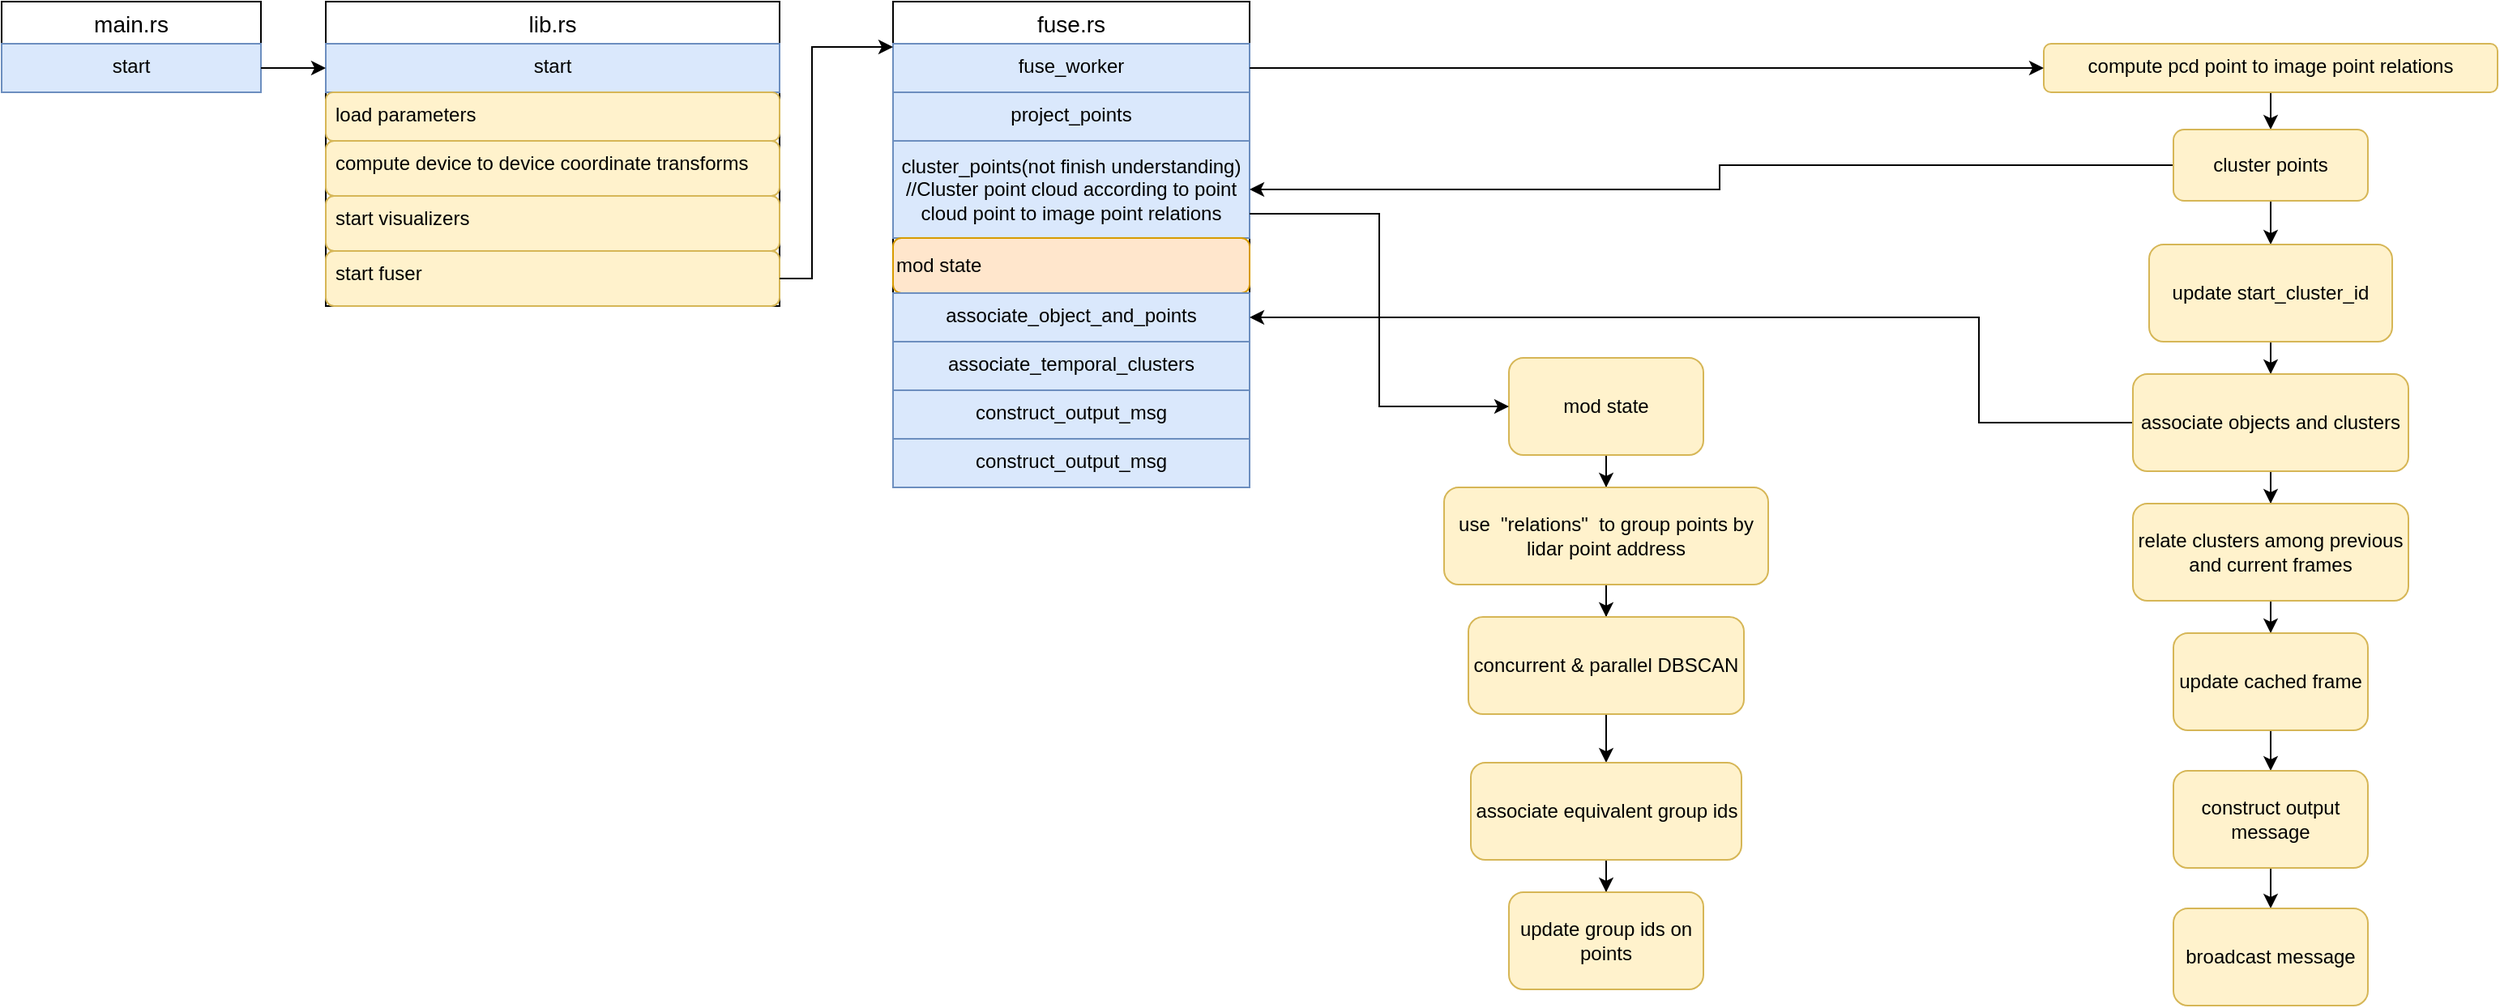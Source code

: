 <mxfile version="15.1.2" type="github">
  <diagram id="PON6CkjpmatlW48zQgnX" name="Page-1">
    <mxGraphModel dx="1422" dy="796" grid="1" gridSize="10" guides="1" tooltips="1" connect="1" arrows="1" fold="1" page="1" pageScale="1" pageWidth="827" pageHeight="1169" math="0" shadow="0">
      <root>
        <mxCell id="0" />
        <mxCell id="1" parent="0" />
        <mxCell id="Oml-ETRZI0FwquPFOEFe-1" value="main.rs" style="swimlane;fontStyle=0;childLayout=stackLayout;horizontal=1;startSize=26;horizontalStack=0;resizeParent=1;resizeParentMax=0;resizeLast=0;collapsible=1;marginBottom=0;align=center;fontSize=14;" vertex="1" parent="1">
          <mxGeometry x="20" y="80" width="160" height="56" as="geometry" />
        </mxCell>
        <mxCell id="Oml-ETRZI0FwquPFOEFe-4" value="start&#xa;" style="text;strokeColor=#6c8ebf;fillColor=#dae8fc;spacingLeft=4;spacingRight=4;overflow=hidden;rotatable=0;points=[[0,0.5],[1,0.5]];portConstraint=eastwest;fontSize=12;align=center;" vertex="1" parent="Oml-ETRZI0FwquPFOEFe-1">
          <mxGeometry y="26" width="160" height="30" as="geometry" />
        </mxCell>
        <mxCell id="Oml-ETRZI0FwquPFOEFe-5" value="lib.rs" style="swimlane;fontStyle=0;childLayout=stackLayout;horizontal=1;startSize=26;horizontalStack=0;resizeParent=1;resizeParentMax=0;resizeLast=0;collapsible=1;marginBottom=0;align=center;fontSize=14;" vertex="1" parent="1">
          <mxGeometry x="220" y="80" width="280" height="188" as="geometry" />
        </mxCell>
        <mxCell id="Oml-ETRZI0FwquPFOEFe-6" value="start&#xa;" style="text;strokeColor=#6c8ebf;fillColor=#dae8fc;spacingLeft=4;spacingRight=4;overflow=hidden;rotatable=0;points=[[0,0.5],[1,0.5]];portConstraint=eastwest;fontSize=12;align=center;" vertex="1" parent="Oml-ETRZI0FwquPFOEFe-5">
          <mxGeometry y="26" width="280" height="30" as="geometry" />
        </mxCell>
        <mxCell id="Oml-ETRZI0FwquPFOEFe-7" value="load parameters" style="text;strokeColor=#d6b656;fillColor=#fff2cc;spacingLeft=4;spacingRight=4;overflow=hidden;rotatable=0;points=[[0,0.5],[1,0.5]];portConstraint=eastwest;fontSize=12;rounded=1;" vertex="1" parent="Oml-ETRZI0FwquPFOEFe-5">
          <mxGeometry y="56" width="280" height="30" as="geometry" />
        </mxCell>
        <mxCell id="Oml-ETRZI0FwquPFOEFe-8" value="compute device to device coordinate transforms" style="text;strokeColor=#d6b656;fillColor=#fff2cc;spacingLeft=4;spacingRight=4;overflow=hidden;rotatable=0;points=[[0,0.5],[1,0.5]];portConstraint=eastwest;fontSize=12;rounded=1;" vertex="1" parent="Oml-ETRZI0FwquPFOEFe-5">
          <mxGeometry y="86" width="280" height="34" as="geometry" />
        </mxCell>
        <mxCell id="Oml-ETRZI0FwquPFOEFe-10" value="start visualizers" style="text;strokeColor=#d6b656;fillColor=#fff2cc;spacingLeft=4;spacingRight=4;overflow=hidden;rotatable=0;points=[[0,0.5],[1,0.5]];portConstraint=eastwest;fontSize=12;rounded=1;" vertex="1" parent="Oml-ETRZI0FwquPFOEFe-5">
          <mxGeometry y="120" width="280" height="34" as="geometry" />
        </mxCell>
        <mxCell id="Oml-ETRZI0FwquPFOEFe-11" value="start fuser" style="text;strokeColor=#d6b656;fillColor=#fff2cc;spacingLeft=4;spacingRight=4;overflow=hidden;rotatable=0;points=[[0,0.5],[1,0.5]];portConstraint=eastwest;fontSize=12;rounded=1;" vertex="1" parent="Oml-ETRZI0FwquPFOEFe-5">
          <mxGeometry y="154" width="280" height="34" as="geometry" />
        </mxCell>
        <mxCell id="Oml-ETRZI0FwquPFOEFe-12" style="edgeStyle=orthogonalEdgeStyle;rounded=0;orthogonalLoop=1;jettySize=auto;html=1;entryX=0;entryY=0.5;entryDx=0;entryDy=0;" edge="1" parent="1" source="Oml-ETRZI0FwquPFOEFe-4" target="Oml-ETRZI0FwquPFOEFe-6">
          <mxGeometry relative="1" as="geometry" />
        </mxCell>
        <mxCell id="Oml-ETRZI0FwquPFOEFe-13" value="fuse.rs" style="swimlane;fontStyle=0;childLayout=stackLayout;horizontal=1;startSize=26;horizontalStack=0;resizeParent=1;resizeParentMax=0;resizeLast=0;collapsible=1;marginBottom=0;align=center;fontSize=14;" vertex="1" parent="1">
          <mxGeometry x="570" y="80" width="220" height="300" as="geometry" />
        </mxCell>
        <mxCell id="Oml-ETRZI0FwquPFOEFe-14" value="fuse_worker" style="text;strokeColor=#6c8ebf;fillColor=#dae8fc;spacingLeft=4;spacingRight=4;overflow=hidden;rotatable=0;points=[[0,0.5],[1,0.5]];portConstraint=eastwest;fontSize=12;align=center;" vertex="1" parent="Oml-ETRZI0FwquPFOEFe-13">
          <mxGeometry y="26" width="220" height="30" as="geometry" />
        </mxCell>
        <mxCell id="Oml-ETRZI0FwquPFOEFe-21" value="project_points" style="text;strokeColor=#6c8ebf;fillColor=#dae8fc;spacingLeft=4;spacingRight=4;overflow=hidden;rotatable=0;points=[[0,0.5],[1,0.5]];portConstraint=eastwest;fontSize=12;align=center;" vertex="1" parent="Oml-ETRZI0FwquPFOEFe-13">
          <mxGeometry y="56" width="220" height="30" as="geometry" />
        </mxCell>
        <mxCell id="Oml-ETRZI0FwquPFOEFe-64" value="cluster_points(not finish understanding)&lt;br style=&quot;padding: 0px ; margin: 0px&quot;&gt;//Cluster point cloud according to point cloud point to image point relations" style="rounded=0;whiteSpace=wrap;html=1;align=center;fillColor=#dae8fc;strokeColor=#6c8ebf;" vertex="1" parent="Oml-ETRZI0FwquPFOEFe-13">
          <mxGeometry y="86" width="220" height="60" as="geometry" />
        </mxCell>
        <mxCell id="Oml-ETRZI0FwquPFOEFe-41" value="&lt;span style=&quot;&quot;&gt;mod state&lt;/span&gt;" style="rounded=1;whiteSpace=wrap;html=1;fillColor=#ffe6cc;strokeColor=#d79b00;align=left;" vertex="1" parent="Oml-ETRZI0FwquPFOEFe-13">
          <mxGeometry y="146" width="220" height="34" as="geometry" />
        </mxCell>
        <mxCell id="Oml-ETRZI0FwquPFOEFe-23" value="associate_object_and_points" style="text;strokeColor=#6c8ebf;fillColor=#dae8fc;spacingLeft=4;spacingRight=4;overflow=hidden;rotatable=0;points=[[0,0.5],[1,0.5]];portConstraint=eastwest;fontSize=12;align=center;" vertex="1" parent="Oml-ETRZI0FwquPFOEFe-13">
          <mxGeometry y="180" width="220" height="30" as="geometry" />
        </mxCell>
        <mxCell id="Oml-ETRZI0FwquPFOEFe-24" value="associate_temporal_clusters" style="text;strokeColor=#6c8ebf;fillColor=#dae8fc;spacingLeft=4;spacingRight=4;overflow=hidden;rotatable=0;points=[[0,0.5],[1,0.5]];portConstraint=eastwest;fontSize=12;align=center;" vertex="1" parent="Oml-ETRZI0FwquPFOEFe-13">
          <mxGeometry y="210" width="220" height="30" as="geometry" />
        </mxCell>
        <mxCell id="Oml-ETRZI0FwquPFOEFe-25" value="construct_output_msg" style="text;strokeColor=#6c8ebf;fillColor=#dae8fc;spacingLeft=4;spacingRight=4;overflow=hidden;rotatable=0;points=[[0,0.5],[1,0.5]];portConstraint=eastwest;fontSize=12;align=center;" vertex="1" parent="Oml-ETRZI0FwquPFOEFe-13">
          <mxGeometry y="240" width="220" height="30" as="geometry" />
        </mxCell>
        <mxCell id="Oml-ETRZI0FwquPFOEFe-26" value="construct_output_msg" style="text;strokeColor=#6c8ebf;fillColor=#dae8fc;spacingLeft=4;spacingRight=4;overflow=hidden;rotatable=0;points=[[0,0.5],[1,0.5]];portConstraint=eastwest;fontSize=12;align=center;" vertex="1" parent="Oml-ETRZI0FwquPFOEFe-13">
          <mxGeometry y="270" width="220" height="30" as="geometry" />
        </mxCell>
        <mxCell id="Oml-ETRZI0FwquPFOEFe-19" style="edgeStyle=orthogonalEdgeStyle;rounded=0;orthogonalLoop=1;jettySize=auto;html=1;" edge="1" parent="1" source="Oml-ETRZI0FwquPFOEFe-11" target="Oml-ETRZI0FwquPFOEFe-13">
          <mxGeometry relative="1" as="geometry">
            <Array as="points">
              <mxPoint x="520" y="251" />
              <mxPoint x="520" y="108" />
            </Array>
          </mxGeometry>
        </mxCell>
        <mxCell id="Oml-ETRZI0FwquPFOEFe-30" style="edgeStyle=orthogonalEdgeStyle;rounded=0;orthogonalLoop=1;jettySize=auto;html=1;exitX=0.5;exitY=0.967;exitDx=0;exitDy=0;exitPerimeter=0;fillColor=#fff2cc;" edge="1" parent="1" source="Oml-ETRZI0FwquPFOEFe-27" target="Oml-ETRZI0FwquPFOEFe-49">
          <mxGeometry relative="1" as="geometry">
            <mxPoint x="1420" y="190.0" as="targetPoint" />
          </mxGeometry>
        </mxCell>
        <mxCell id="Oml-ETRZI0FwquPFOEFe-27" value="compute pcd point to image point relations" style="text;strokeColor=#d6b656;fillColor=#fff2cc;spacingLeft=4;spacingRight=4;overflow=hidden;rotatable=0;points=[[0,0.5],[1,0.5]];portConstraint=eastwest;fontSize=12;rounded=1;align=center;" vertex="1" parent="1">
          <mxGeometry x="1280" y="106" width="280" height="30" as="geometry" />
        </mxCell>
        <mxCell id="Oml-ETRZI0FwquPFOEFe-28" style="edgeStyle=orthogonalEdgeStyle;rounded=0;orthogonalLoop=1;jettySize=auto;html=1;" edge="1" parent="1" source="Oml-ETRZI0FwquPFOEFe-14" target="Oml-ETRZI0FwquPFOEFe-27">
          <mxGeometry relative="1" as="geometry">
            <Array as="points">
              <mxPoint x="1040" y="121" />
            </Array>
          </mxGeometry>
        </mxCell>
        <mxCell id="Oml-ETRZI0FwquPFOEFe-40" value="" style="edgeStyle=orthogonalEdgeStyle;rounded=0;orthogonalLoop=1;jettySize=auto;html=1;fillColor=#fff2cc;" edge="1" parent="1" source="Oml-ETRZI0FwquPFOEFe-37" target="Oml-ETRZI0FwquPFOEFe-39">
          <mxGeometry relative="1" as="geometry" />
        </mxCell>
        <mxCell id="Oml-ETRZI0FwquPFOEFe-37" value="&lt;span style=&quot;text-align: left&quot;&gt;mod state&lt;/span&gt;" style="rounded=1;whiteSpace=wrap;html=1;fillColor=#fff2cc;strokeColor=#d6b656;" vertex="1" parent="1">
          <mxGeometry x="950" y="300" width="120" height="60" as="geometry" />
        </mxCell>
        <mxCell id="Oml-ETRZI0FwquPFOEFe-44" value="" style="edgeStyle=orthogonalEdgeStyle;rounded=0;orthogonalLoop=1;jettySize=auto;html=1;strokeColor=#000000;" edge="1" parent="1" source="Oml-ETRZI0FwquPFOEFe-39" target="Oml-ETRZI0FwquPFOEFe-43">
          <mxGeometry relative="1" as="geometry" />
        </mxCell>
        <mxCell id="Oml-ETRZI0FwquPFOEFe-39" value="use&amp;nbsp; &quot;relations&quot;&amp;nbsp; to group points by lidar point address" style="whiteSpace=wrap;html=1;rounded=1;strokeColor=#d6b656;fillColor=#fff2cc;" vertex="1" parent="1">
          <mxGeometry x="910" y="380" width="200" height="60" as="geometry" />
        </mxCell>
        <mxCell id="Oml-ETRZI0FwquPFOEFe-46" value="" style="edgeStyle=orthogonalEdgeStyle;rounded=0;orthogonalLoop=1;jettySize=auto;html=1;strokeColor=#000000;" edge="1" parent="1" source="Oml-ETRZI0FwquPFOEFe-43" target="Oml-ETRZI0FwquPFOEFe-45">
          <mxGeometry relative="1" as="geometry" />
        </mxCell>
        <mxCell id="Oml-ETRZI0FwquPFOEFe-43" value="concurrent &amp;amp; parallel DBSCAN" style="whiteSpace=wrap;html=1;rounded=1;strokeColor=#d6b656;fillColor=#fff2cc;" vertex="1" parent="1">
          <mxGeometry x="925" y="460" width="170" height="60" as="geometry" />
        </mxCell>
        <mxCell id="Oml-ETRZI0FwquPFOEFe-48" value="" style="edgeStyle=orthogonalEdgeStyle;rounded=0;orthogonalLoop=1;jettySize=auto;html=1;strokeColor=#000000;" edge="1" parent="1" source="Oml-ETRZI0FwquPFOEFe-45" target="Oml-ETRZI0FwquPFOEFe-47">
          <mxGeometry relative="1" as="geometry" />
        </mxCell>
        <mxCell id="Oml-ETRZI0FwquPFOEFe-45" value="associate equivalent group ids" style="whiteSpace=wrap;html=1;rounded=1;strokeColor=#d6b656;fillColor=#fff2cc;" vertex="1" parent="1">
          <mxGeometry x="926.5" y="550" width="167" height="60" as="geometry" />
        </mxCell>
        <mxCell id="Oml-ETRZI0FwquPFOEFe-47" value="update group ids on points" style="whiteSpace=wrap;html=1;rounded=1;strokeColor=#d6b656;fillColor=#fff2cc;" vertex="1" parent="1">
          <mxGeometry x="950" y="630" width="120" height="60" as="geometry" />
        </mxCell>
        <mxCell id="Oml-ETRZI0FwquPFOEFe-51" value="" style="edgeStyle=orthogonalEdgeStyle;rounded=0;orthogonalLoop=1;jettySize=auto;html=1;strokeColor=#000000;" edge="1" parent="1" source="Oml-ETRZI0FwquPFOEFe-49" target="Oml-ETRZI0FwquPFOEFe-50">
          <mxGeometry relative="1" as="geometry" />
        </mxCell>
        <mxCell id="Oml-ETRZI0FwquPFOEFe-55" style="edgeStyle=orthogonalEdgeStyle;rounded=0;orthogonalLoop=1;jettySize=auto;html=1;strokeColor=#000000;exitX=0;exitY=0.5;exitDx=0;exitDy=0;entryX=1;entryY=0.5;entryDx=0;entryDy=0;" edge="1" parent="1" source="Oml-ETRZI0FwquPFOEFe-49" target="Oml-ETRZI0FwquPFOEFe-64">
          <mxGeometry relative="1" as="geometry">
            <mxPoint x="880" y="220" as="targetPoint" />
            <Array as="points">
              <mxPoint x="1080" y="181" />
              <mxPoint x="1080" y="196" />
            </Array>
          </mxGeometry>
        </mxCell>
        <mxCell id="Oml-ETRZI0FwquPFOEFe-49" value="cluster&amp;nbsp;points" style="rounded=1;whiteSpace=wrap;html=1;align=center;fillColor=#fff2cc;strokeColor=#d6b656;" vertex="1" parent="1">
          <mxGeometry x="1360" y="159" width="120" height="44" as="geometry" />
        </mxCell>
        <mxCell id="Oml-ETRZI0FwquPFOEFe-53" value="" style="edgeStyle=orthogonalEdgeStyle;rounded=0;orthogonalLoop=1;jettySize=auto;html=1;strokeColor=#000000;" edge="1" parent="1" source="Oml-ETRZI0FwquPFOEFe-50" target="Oml-ETRZI0FwquPFOEFe-52">
          <mxGeometry relative="1" as="geometry" />
        </mxCell>
        <mxCell id="Oml-ETRZI0FwquPFOEFe-50" value="update start_cluster_id" style="whiteSpace=wrap;html=1;rounded=1;strokeColor=#d6b656;fillColor=#fff2cc;" vertex="1" parent="1">
          <mxGeometry x="1345" y="230" width="150" height="60" as="geometry" />
        </mxCell>
        <mxCell id="Oml-ETRZI0FwquPFOEFe-54" style="edgeStyle=orthogonalEdgeStyle;rounded=0;orthogonalLoop=1;jettySize=auto;html=1;entryX=1;entryY=0.5;entryDx=0;entryDy=0;strokeColor=#000000;" edge="1" parent="1" source="Oml-ETRZI0FwquPFOEFe-52" target="Oml-ETRZI0FwquPFOEFe-23">
          <mxGeometry relative="1" as="geometry">
            <Array as="points">
              <mxPoint x="1240" y="340" />
              <mxPoint x="1240" y="275" />
            </Array>
          </mxGeometry>
        </mxCell>
        <mxCell id="Oml-ETRZI0FwquPFOEFe-57" value="" style="edgeStyle=orthogonalEdgeStyle;rounded=0;orthogonalLoop=1;jettySize=auto;html=1;strokeColor=#000000;" edge="1" parent="1" source="Oml-ETRZI0FwquPFOEFe-52" target="Oml-ETRZI0FwquPFOEFe-56">
          <mxGeometry relative="1" as="geometry" />
        </mxCell>
        <mxCell id="Oml-ETRZI0FwquPFOEFe-52" value="associate objects and clusters" style="whiteSpace=wrap;html=1;rounded=1;strokeColor=#d6b656;fillColor=#fff2cc;" vertex="1" parent="1">
          <mxGeometry x="1335" y="310" width="170" height="60" as="geometry" />
        </mxCell>
        <mxCell id="Oml-ETRZI0FwquPFOEFe-59" value="" style="edgeStyle=orthogonalEdgeStyle;rounded=0;orthogonalLoop=1;jettySize=auto;html=1;strokeColor=#000000;" edge="1" parent="1" source="Oml-ETRZI0FwquPFOEFe-56" target="Oml-ETRZI0FwquPFOEFe-58">
          <mxGeometry relative="1" as="geometry" />
        </mxCell>
        <mxCell id="Oml-ETRZI0FwquPFOEFe-56" value="relate clusters among previous and current frames" style="whiteSpace=wrap;html=1;rounded=1;strokeColor=#d6b656;fillColor=#fff2cc;" vertex="1" parent="1">
          <mxGeometry x="1335" y="390" width="170" height="60" as="geometry" />
        </mxCell>
        <mxCell id="Oml-ETRZI0FwquPFOEFe-61" value="" style="edgeStyle=orthogonalEdgeStyle;rounded=0;orthogonalLoop=1;jettySize=auto;html=1;strokeColor=#000000;" edge="1" parent="1" source="Oml-ETRZI0FwquPFOEFe-58" target="Oml-ETRZI0FwquPFOEFe-60">
          <mxGeometry relative="1" as="geometry" />
        </mxCell>
        <mxCell id="Oml-ETRZI0FwquPFOEFe-58" value="update cached frame" style="whiteSpace=wrap;html=1;rounded=1;strokeColor=#d6b656;fillColor=#fff2cc;" vertex="1" parent="1">
          <mxGeometry x="1360" y="470" width="120" height="60" as="geometry" />
        </mxCell>
        <mxCell id="Oml-ETRZI0FwquPFOEFe-63" value="" style="edgeStyle=orthogonalEdgeStyle;rounded=0;orthogonalLoop=1;jettySize=auto;html=1;strokeColor=#000000;" edge="1" parent="1" source="Oml-ETRZI0FwquPFOEFe-60" target="Oml-ETRZI0FwquPFOEFe-62">
          <mxGeometry relative="1" as="geometry" />
        </mxCell>
        <mxCell id="Oml-ETRZI0FwquPFOEFe-60" value="construct output message" style="whiteSpace=wrap;html=1;rounded=1;strokeColor=#d6b656;fillColor=#fff2cc;" vertex="1" parent="1">
          <mxGeometry x="1360" y="555" width="120" height="60" as="geometry" />
        </mxCell>
        <mxCell id="Oml-ETRZI0FwquPFOEFe-62" value="broadcast message" style="whiteSpace=wrap;html=1;rounded=1;strokeColor=#d6b656;fillColor=#fff2cc;" vertex="1" parent="1">
          <mxGeometry x="1360" y="640" width="120" height="60" as="geometry" />
        </mxCell>
        <mxCell id="Oml-ETRZI0FwquPFOEFe-65" style="edgeStyle=orthogonalEdgeStyle;rounded=0;orthogonalLoop=1;jettySize=auto;html=1;entryX=0;entryY=0.5;entryDx=0;entryDy=0;strokeColor=#000000;exitX=1;exitY=0.75;exitDx=0;exitDy=0;" edge="1" parent="1" source="Oml-ETRZI0FwquPFOEFe-64" target="Oml-ETRZI0FwquPFOEFe-37">
          <mxGeometry relative="1" as="geometry" />
        </mxCell>
      </root>
    </mxGraphModel>
  </diagram>
</mxfile>
